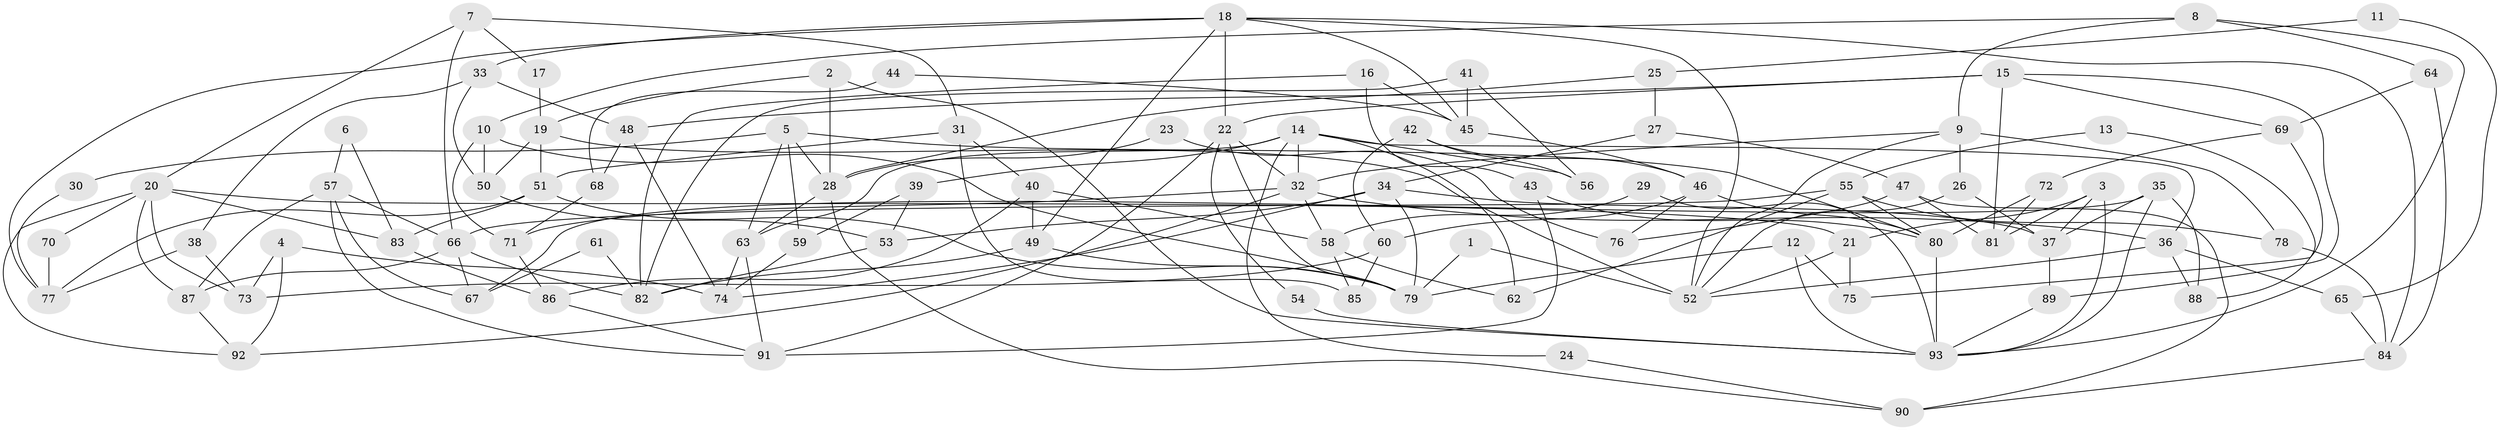 // coarse degree distribution, {7: 0.12280701754385964, 3: 0.2631578947368421, 6: 0.14035087719298245, 8: 0.05263157894736842, 2: 0.07017543859649122, 4: 0.10526315789473684, 11: 0.017543859649122806, 5: 0.15789473684210525, 9: 0.03508771929824561, 10: 0.03508771929824561}
// Generated by graph-tools (version 1.1) at 2025/52/02/27/25 19:52:06]
// undirected, 93 vertices, 186 edges
graph export_dot {
graph [start="1"]
  node [color=gray90,style=filled];
  1;
  2;
  3;
  4;
  5;
  6;
  7;
  8;
  9;
  10;
  11;
  12;
  13;
  14;
  15;
  16;
  17;
  18;
  19;
  20;
  21;
  22;
  23;
  24;
  25;
  26;
  27;
  28;
  29;
  30;
  31;
  32;
  33;
  34;
  35;
  36;
  37;
  38;
  39;
  40;
  41;
  42;
  43;
  44;
  45;
  46;
  47;
  48;
  49;
  50;
  51;
  52;
  53;
  54;
  55;
  56;
  57;
  58;
  59;
  60;
  61;
  62;
  63;
  64;
  65;
  66;
  67;
  68;
  69;
  70;
  71;
  72;
  73;
  74;
  75;
  76;
  77;
  78;
  79;
  80;
  81;
  82;
  83;
  84;
  85;
  86;
  87;
  88;
  89;
  90;
  91;
  92;
  93;
  1 -- 52;
  1 -- 79;
  2 -- 19;
  2 -- 28;
  2 -- 93;
  3 -- 37;
  3 -- 93;
  3 -- 21;
  3 -- 81;
  4 -- 74;
  4 -- 92;
  4 -- 73;
  5 -- 63;
  5 -- 80;
  5 -- 28;
  5 -- 30;
  5 -- 59;
  6 -- 83;
  6 -- 57;
  7 -- 31;
  7 -- 66;
  7 -- 17;
  7 -- 20;
  8 -- 93;
  8 -- 9;
  8 -- 10;
  8 -- 64;
  9 -- 26;
  9 -- 32;
  9 -- 52;
  9 -- 78;
  10 -- 79;
  10 -- 50;
  10 -- 71;
  11 -- 65;
  11 -- 25;
  12 -- 75;
  12 -- 79;
  12 -- 93;
  13 -- 88;
  13 -- 55;
  14 -- 36;
  14 -- 32;
  14 -- 24;
  14 -- 39;
  14 -- 56;
  14 -- 62;
  14 -- 63;
  15 -- 22;
  15 -- 81;
  15 -- 48;
  15 -- 69;
  15 -- 89;
  16 -- 82;
  16 -- 43;
  16 -- 45;
  17 -- 19;
  18 -- 49;
  18 -- 52;
  18 -- 22;
  18 -- 33;
  18 -- 45;
  18 -- 77;
  18 -- 84;
  19 -- 50;
  19 -- 52;
  19 -- 51;
  20 -- 73;
  20 -- 21;
  20 -- 70;
  20 -- 83;
  20 -- 87;
  20 -- 92;
  21 -- 52;
  21 -- 75;
  22 -- 79;
  22 -- 32;
  22 -- 54;
  22 -- 91;
  23 -- 76;
  23 -- 28;
  24 -- 90;
  25 -- 28;
  25 -- 27;
  26 -- 37;
  26 -- 52;
  27 -- 47;
  27 -- 34;
  28 -- 63;
  28 -- 90;
  29 -- 93;
  29 -- 58;
  30 -- 77;
  31 -- 51;
  31 -- 40;
  31 -- 85;
  32 -- 92;
  32 -- 36;
  32 -- 58;
  32 -- 71;
  33 -- 50;
  33 -- 38;
  33 -- 48;
  34 -- 74;
  34 -- 37;
  34 -- 53;
  34 -- 79;
  35 -- 93;
  35 -- 67;
  35 -- 37;
  35 -- 88;
  36 -- 52;
  36 -- 65;
  36 -- 88;
  37 -- 89;
  38 -- 77;
  38 -- 73;
  39 -- 53;
  39 -- 59;
  40 -- 86;
  40 -- 58;
  40 -- 49;
  41 -- 82;
  41 -- 45;
  41 -- 56;
  42 -- 56;
  42 -- 60;
  42 -- 46;
  43 -- 91;
  43 -- 80;
  44 -- 45;
  44 -- 68;
  45 -- 46;
  46 -- 60;
  46 -- 76;
  46 -- 80;
  47 -- 81;
  47 -- 90;
  47 -- 76;
  48 -- 68;
  48 -- 74;
  49 -- 79;
  49 -- 82;
  50 -- 53;
  51 -- 83;
  51 -- 77;
  51 -- 79;
  53 -- 82;
  54 -- 93;
  55 -- 80;
  55 -- 62;
  55 -- 66;
  55 -- 78;
  57 -- 91;
  57 -- 87;
  57 -- 66;
  57 -- 67;
  58 -- 85;
  58 -- 62;
  59 -- 74;
  60 -- 73;
  60 -- 85;
  61 -- 82;
  61 -- 67;
  63 -- 74;
  63 -- 91;
  64 -- 84;
  64 -- 69;
  65 -- 84;
  66 -- 67;
  66 -- 82;
  66 -- 87;
  68 -- 71;
  69 -- 72;
  69 -- 75;
  70 -- 77;
  71 -- 86;
  72 -- 80;
  72 -- 81;
  78 -- 84;
  80 -- 93;
  83 -- 86;
  84 -- 90;
  86 -- 91;
  87 -- 92;
  89 -- 93;
}
